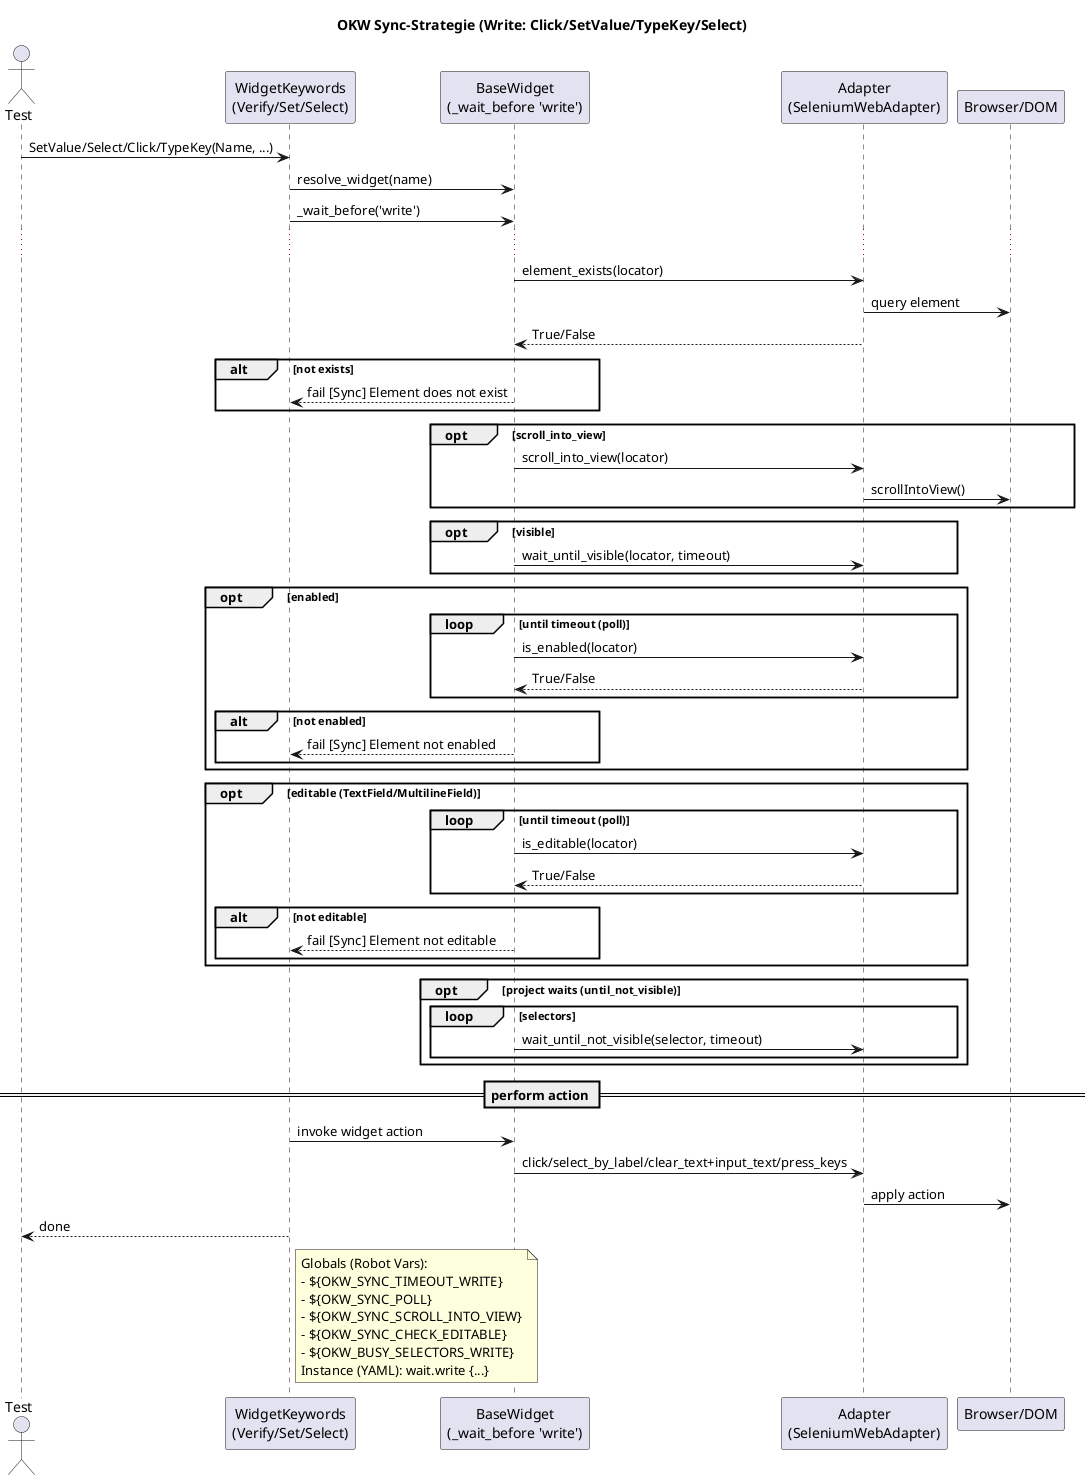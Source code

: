 @startuml SyncWrite
title OKW Sync-Strategie (Write: Click/SetValue/TypeKey/Select)

actor Test
participant "WidgetKeywords\n(Verify/Set/Select)" as KW
participant "BaseWidget\n(_wait_before 'write')" as BW
participant "Adapter\n(SeleniumWebAdapter)" as AD
participant "Browser/DOM" as DOM

Test -> KW: SetValue/Select/Click/TypeKey(Name, ...)
KW -> BW: resolve_widget(name)
KW -> BW: _wait_before('write')
...
BW -> AD: element_exists(locator)
AD -> DOM: query element
AD --> BW: True/False
alt not exists
  BW --> KW: fail [Sync] Element does not exist
end

opt scroll_into_view
  BW -> AD: scroll_into_view(locator)
  AD -> DOM: scrollIntoView()
end

opt visible
  BW -> AD: wait_until_visible(locator, timeout)
end

opt enabled
  loop until timeout (poll)
    BW -> AD: is_enabled(locator)
    AD --> BW: True/False
  end
  alt not enabled
    BW --> KW: fail [Sync] Element not enabled
  end
end

opt editable (TextField/MultilineField)
  loop until timeout (poll)
    BW -> AD: is_editable(locator)
    AD --> BW: True/False
  end
  alt not editable
    BW --> KW: fail [Sync] Element not editable
  end
end

opt project waits (until_not_visible)
  loop selectors
    BW -> AD: wait_until_not_visible(selector, timeout)
  end
end

== perform action ==
KW -> BW: invoke widget action
BW -> AD: click/select_by_label/clear_text+input_text/press_keys
AD -> DOM: apply action
KW --> Test: done

note right of KW
Globals (Robot Vars):
- ${OKW_SYNC_TIMEOUT_WRITE}
- ${OKW_SYNC_POLL}
- ${OKW_SYNC_SCROLL_INTO_VIEW}
- ${OKW_SYNC_CHECK_EDITABLE}
- ${OKW_BUSY_SELECTORS_WRITE}
Instance (YAML): wait.write {...}
end note

@enduml
